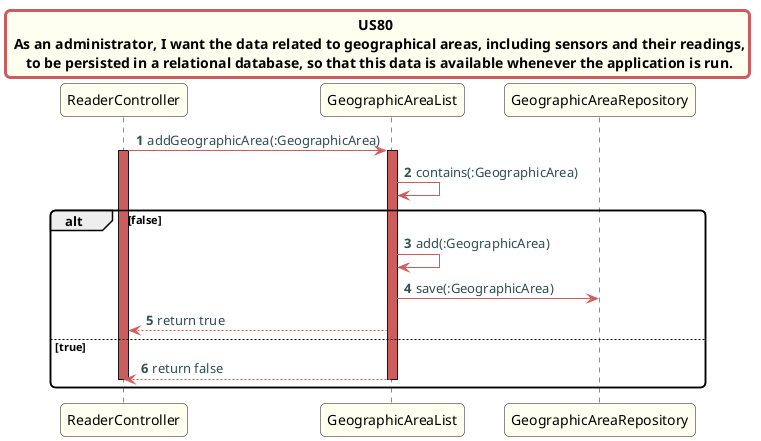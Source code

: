@startuml
title US015v2 \n REF XML file.
skinparam titleBorderRoundCorner 10
skinparam titleBorderThickness 3
skinparam titleBorderColor indianred
skinparam titleBackgroundColor ivory
skinparam FontName quicksand

skinparam actor {
  BorderColor indianred
  }

skinparam sequence {
  LifeLineBackgroundColor indianred
  ParticipantBackgroundColor ivory
}

skinparam roundcorner 10

skinparam component {
  arrowThickness 1
  ArrowFontName Verdana
  ArrowColor indianred
  ArrowFontColor darkslategrey
}


title US80 \n As an administrator, I want the data related to geographical areas, including sensors and their readings,\n to be persisted in a relational database, so that this data is available whenever the application is run.

autonumber

ReaderController -> GeographicAreaList: addGeographicArea(:GeographicArea)
activate ReaderController
activate GeographicAreaList
GeographicAreaList -> GeographicAreaList: contains(:GeographicArea)
alt false
GeographicAreaList -> GeographicAreaList: add(:GeographicArea)
GeographicAreaList -> GeographicAreaRepository: save(:GeographicArea)
GeographicAreaList --> ReaderController: return true
else true
GeographicAreaList --> ReaderController: return false
deactivate GeographicAreaList
deactivate ReaderController
end alt
@enduml